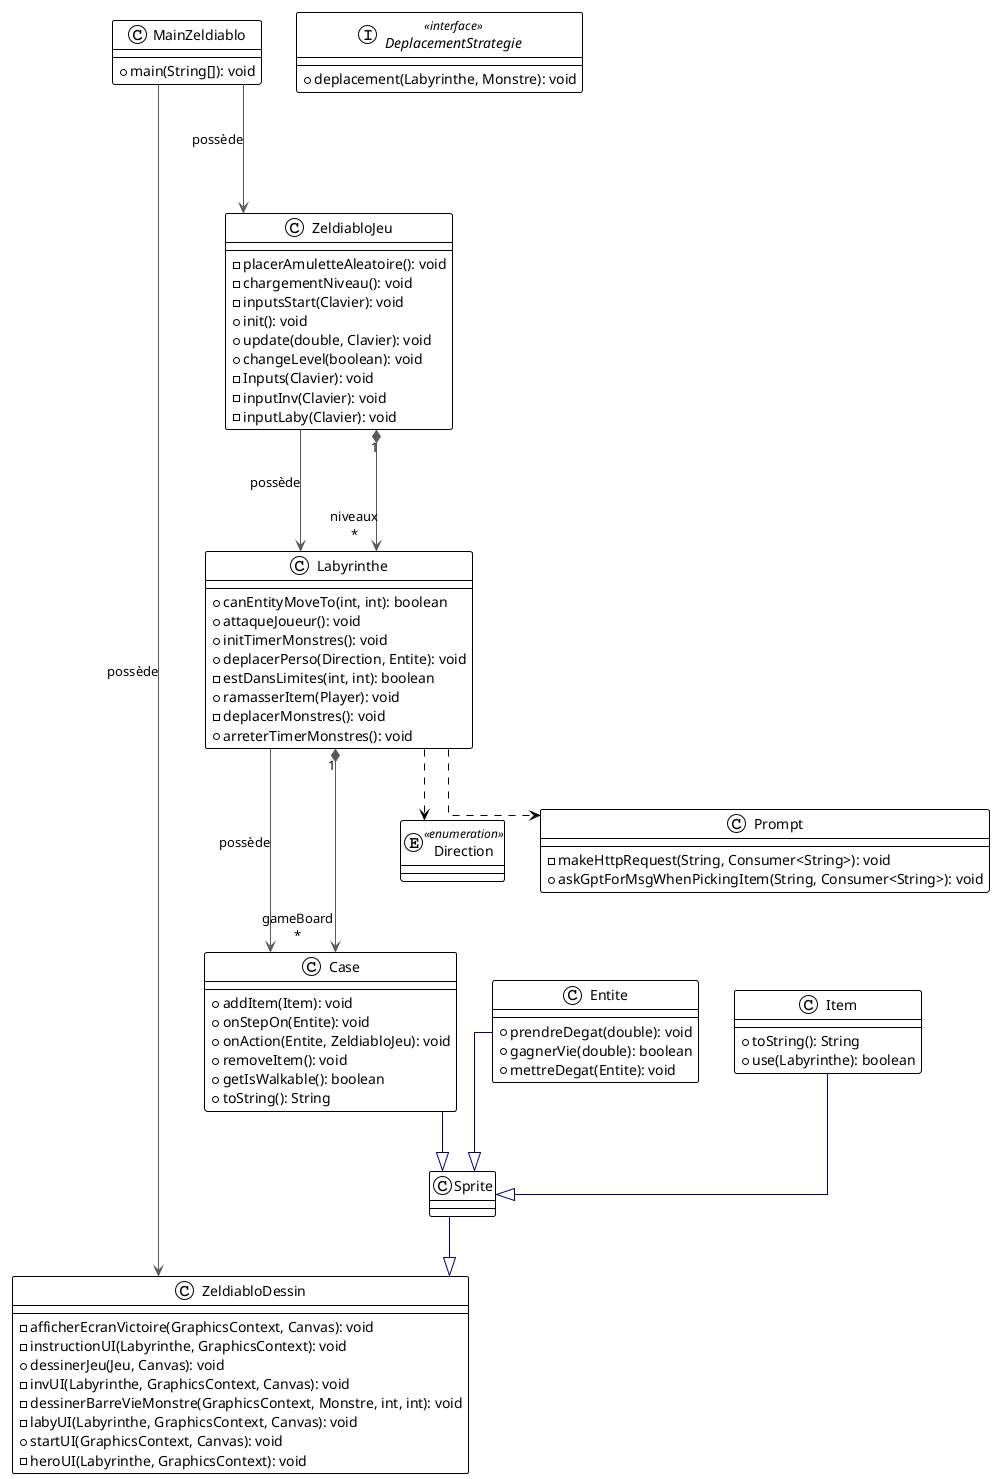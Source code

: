 @startuml

!theme plain
top to bottom direction
skinparam linetype ortho

class Case {
  + addItem(Item): void
  + onStepOn(Entite): void
  + onAction(Entite, ZeldiabloJeu): void
  + removeItem(): void
  + getIsWalkable(): boolean
  + toString(): String
}
interface DeplacementStrategie << interface >> {
  + deplacement(Labyrinthe, Monstre): void
}
enum Direction << enumeration >> {
}
class Entite {
  + prendreDegat(double): void
  + gagnerVie(double): boolean
  + mettreDegat(Entite): void
}
class Item {
  + toString(): String
  + use(Labyrinthe): boolean
}
class Labyrinthe {
  + canEntityMoveTo(int, int): boolean
  + attaqueJoueur(): void
  + initTimerMonstres(): void
  + deplacerPerso(Direction, Entite): void
  - estDansLimites(int, int): boolean
  + ramasserItem(Player): void
  - deplacerMonstres(): void
  + arreterTimerMonstres(): void
}
class MainZeldiablo {
  + main(String[]): void
}

class Prompt {
  - makeHttpRequest(String, Consumer<String>): void
  + askGptForMsgWhenPickingItem(String, Consumer<String>): void
}
class Sprite {
}

class ZeldiabloDessin {
  - afficherEcranVictoire(GraphicsContext, Canvas): void
  - instructionUI(Labyrinthe, GraphicsContext): void
  + dessinerJeu(Jeu, Canvas): void
  - invUI(Labyrinthe, GraphicsContext, Canvas): void
  - dessinerBarreVieMonstre(GraphicsContext, Monstre, int, int): void
  - labyUI(Labyrinthe, GraphicsContext, Canvas): void
  + startUI(GraphicsContext, Canvas): void
  - heroUI(Labyrinthe, GraphicsContext): void
}
class ZeldiabloJeu {
  - placerAmuletteAleatoire(): void
  - chargementNiveau(): void
  - inputsStart(Clavier): void
  + init(): void
  + update(double, Clavier): void
  + changeLevel(boolean): void
  - Inputs(Clavier): void
  - inputInv(Clavier): void
  - inputLaby(Clavier): void
}

Case                  -[#000082,plain]-^  Sprite
Entite                -[#000082,plain]-^  Sprite
Item                  -[#000082,plain]-^  Sprite
Labyrinthe            -[#595959]-->  Case                 : "«possède»"
Labyrinthe           "1" *-[#595959,plain]-> "gameBoard\n*" Case
MainZeldiablo         -[#595959]-->  ZeldiabloDessin      : "«possède»"
MainZeldiablo         -[#595959]-->  ZeldiabloJeu         : "«possède»"
Sprite                -[#000082,plain]-^  ZeldiabloDessin
ZeldiabloJeu          -[#595959]-->  Labyrinthe           : "«possède»"
ZeldiabloJeu         "1" *-[#595959,plain]-> "niveaux\n*" Labyrinthe
Labyrinthe            ..>                    Prompt
Labyrinthe            ..>                    Direction
@enduml
